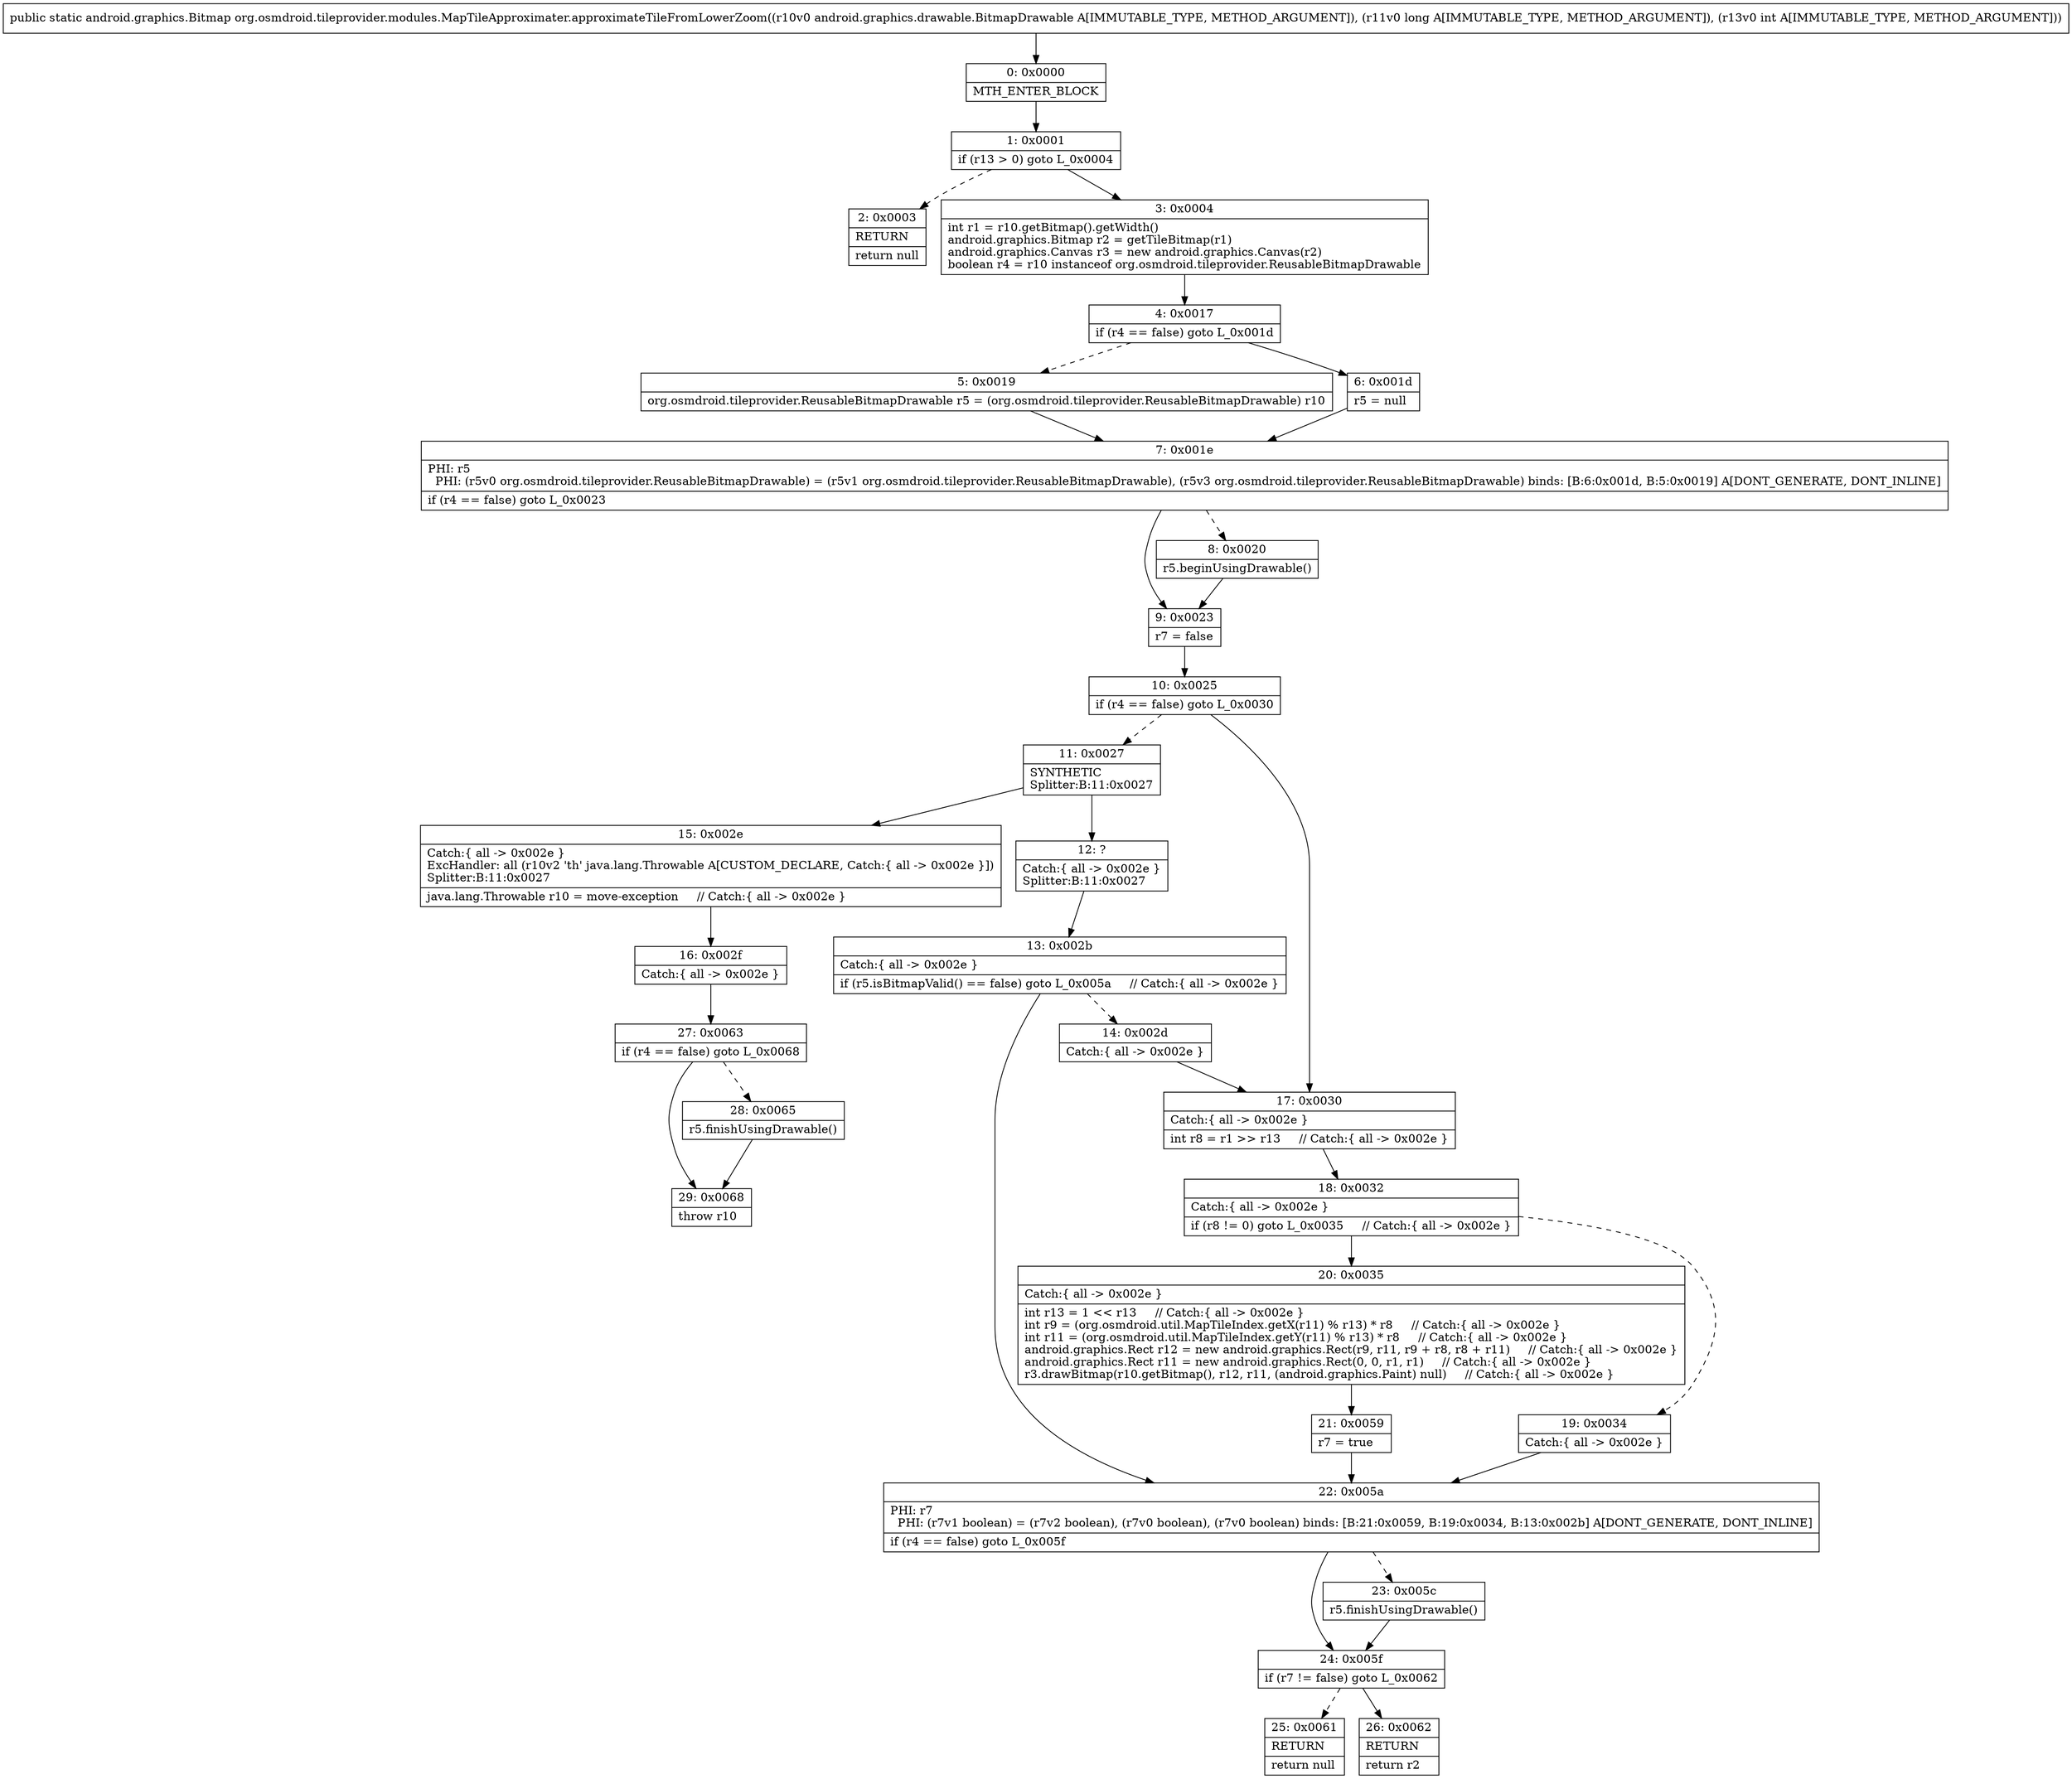digraph "CFG fororg.osmdroid.tileprovider.modules.MapTileApproximater.approximateTileFromLowerZoom(Landroid\/graphics\/drawable\/BitmapDrawable;JI)Landroid\/graphics\/Bitmap;" {
Node_0 [shape=record,label="{0\:\ 0x0000|MTH_ENTER_BLOCK\l}"];
Node_1 [shape=record,label="{1\:\ 0x0001|if (r13 \> 0) goto L_0x0004\l}"];
Node_2 [shape=record,label="{2\:\ 0x0003|RETURN\l|return null\l}"];
Node_3 [shape=record,label="{3\:\ 0x0004|int r1 = r10.getBitmap().getWidth()\landroid.graphics.Bitmap r2 = getTileBitmap(r1)\landroid.graphics.Canvas r3 = new android.graphics.Canvas(r2)\lboolean r4 = r10 instanceof org.osmdroid.tileprovider.ReusableBitmapDrawable\l}"];
Node_4 [shape=record,label="{4\:\ 0x0017|if (r4 == false) goto L_0x001d\l}"];
Node_5 [shape=record,label="{5\:\ 0x0019|org.osmdroid.tileprovider.ReusableBitmapDrawable r5 = (org.osmdroid.tileprovider.ReusableBitmapDrawable) r10\l}"];
Node_6 [shape=record,label="{6\:\ 0x001d|r5 = null\l}"];
Node_7 [shape=record,label="{7\:\ 0x001e|PHI: r5 \l  PHI: (r5v0 org.osmdroid.tileprovider.ReusableBitmapDrawable) = (r5v1 org.osmdroid.tileprovider.ReusableBitmapDrawable), (r5v3 org.osmdroid.tileprovider.ReusableBitmapDrawable) binds: [B:6:0x001d, B:5:0x0019] A[DONT_GENERATE, DONT_INLINE]\l|if (r4 == false) goto L_0x0023\l}"];
Node_8 [shape=record,label="{8\:\ 0x0020|r5.beginUsingDrawable()\l}"];
Node_9 [shape=record,label="{9\:\ 0x0023|r7 = false\l}"];
Node_10 [shape=record,label="{10\:\ 0x0025|if (r4 == false) goto L_0x0030\l}"];
Node_11 [shape=record,label="{11\:\ 0x0027|SYNTHETIC\lSplitter:B:11:0x0027\l}"];
Node_12 [shape=record,label="{12\:\ ?|Catch:\{ all \-\> 0x002e \}\lSplitter:B:11:0x0027\l}"];
Node_13 [shape=record,label="{13\:\ 0x002b|Catch:\{ all \-\> 0x002e \}\l|if (r5.isBitmapValid() == false) goto L_0x005a     \/\/ Catch:\{ all \-\> 0x002e \}\l}"];
Node_14 [shape=record,label="{14\:\ 0x002d|Catch:\{ all \-\> 0x002e \}\l}"];
Node_15 [shape=record,label="{15\:\ 0x002e|Catch:\{ all \-\> 0x002e \}\lExcHandler: all (r10v2 'th' java.lang.Throwable A[CUSTOM_DECLARE, Catch:\{ all \-\> 0x002e \}])\lSplitter:B:11:0x0027\l|java.lang.Throwable r10 = move\-exception     \/\/ Catch:\{ all \-\> 0x002e \}\l}"];
Node_16 [shape=record,label="{16\:\ 0x002f|Catch:\{ all \-\> 0x002e \}\l}"];
Node_17 [shape=record,label="{17\:\ 0x0030|Catch:\{ all \-\> 0x002e \}\l|int r8 = r1 \>\> r13     \/\/ Catch:\{ all \-\> 0x002e \}\l}"];
Node_18 [shape=record,label="{18\:\ 0x0032|Catch:\{ all \-\> 0x002e \}\l|if (r8 != 0) goto L_0x0035     \/\/ Catch:\{ all \-\> 0x002e \}\l}"];
Node_19 [shape=record,label="{19\:\ 0x0034|Catch:\{ all \-\> 0x002e \}\l}"];
Node_20 [shape=record,label="{20\:\ 0x0035|Catch:\{ all \-\> 0x002e \}\l|int r13 = 1 \<\< r13     \/\/ Catch:\{ all \-\> 0x002e \}\lint r9 = (org.osmdroid.util.MapTileIndex.getX(r11) % r13) * r8     \/\/ Catch:\{ all \-\> 0x002e \}\lint r11 = (org.osmdroid.util.MapTileIndex.getY(r11) % r13) * r8     \/\/ Catch:\{ all \-\> 0x002e \}\landroid.graphics.Rect r12 = new android.graphics.Rect(r9, r11, r9 + r8, r8 + r11)     \/\/ Catch:\{ all \-\> 0x002e \}\landroid.graphics.Rect r11 = new android.graphics.Rect(0, 0, r1, r1)     \/\/ Catch:\{ all \-\> 0x002e \}\lr3.drawBitmap(r10.getBitmap(), r12, r11, (android.graphics.Paint) null)     \/\/ Catch:\{ all \-\> 0x002e \}\l}"];
Node_21 [shape=record,label="{21\:\ 0x0059|r7 = true\l}"];
Node_22 [shape=record,label="{22\:\ 0x005a|PHI: r7 \l  PHI: (r7v1 boolean) = (r7v2 boolean), (r7v0 boolean), (r7v0 boolean) binds: [B:21:0x0059, B:19:0x0034, B:13:0x002b] A[DONT_GENERATE, DONT_INLINE]\l|if (r4 == false) goto L_0x005f\l}"];
Node_23 [shape=record,label="{23\:\ 0x005c|r5.finishUsingDrawable()\l}"];
Node_24 [shape=record,label="{24\:\ 0x005f|if (r7 != false) goto L_0x0062\l}"];
Node_25 [shape=record,label="{25\:\ 0x0061|RETURN\l|return null\l}"];
Node_26 [shape=record,label="{26\:\ 0x0062|RETURN\l|return r2\l}"];
Node_27 [shape=record,label="{27\:\ 0x0063|if (r4 == false) goto L_0x0068\l}"];
Node_28 [shape=record,label="{28\:\ 0x0065|r5.finishUsingDrawable()\l}"];
Node_29 [shape=record,label="{29\:\ 0x0068|throw r10\l}"];
MethodNode[shape=record,label="{public static android.graphics.Bitmap org.osmdroid.tileprovider.modules.MapTileApproximater.approximateTileFromLowerZoom((r10v0 android.graphics.drawable.BitmapDrawable A[IMMUTABLE_TYPE, METHOD_ARGUMENT]), (r11v0 long A[IMMUTABLE_TYPE, METHOD_ARGUMENT]), (r13v0 int A[IMMUTABLE_TYPE, METHOD_ARGUMENT])) }"];
MethodNode -> Node_0;
Node_0 -> Node_1;
Node_1 -> Node_2[style=dashed];
Node_1 -> Node_3;
Node_3 -> Node_4;
Node_4 -> Node_5[style=dashed];
Node_4 -> Node_6;
Node_5 -> Node_7;
Node_6 -> Node_7;
Node_7 -> Node_8[style=dashed];
Node_7 -> Node_9;
Node_8 -> Node_9;
Node_9 -> Node_10;
Node_10 -> Node_11[style=dashed];
Node_10 -> Node_17;
Node_11 -> Node_12;
Node_11 -> Node_15;
Node_12 -> Node_13;
Node_13 -> Node_14[style=dashed];
Node_13 -> Node_22;
Node_14 -> Node_17;
Node_15 -> Node_16;
Node_16 -> Node_27;
Node_17 -> Node_18;
Node_18 -> Node_19[style=dashed];
Node_18 -> Node_20;
Node_19 -> Node_22;
Node_20 -> Node_21;
Node_21 -> Node_22;
Node_22 -> Node_23[style=dashed];
Node_22 -> Node_24;
Node_23 -> Node_24;
Node_24 -> Node_25[style=dashed];
Node_24 -> Node_26;
Node_27 -> Node_28[style=dashed];
Node_27 -> Node_29;
Node_28 -> Node_29;
}


